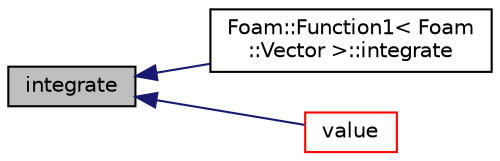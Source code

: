 digraph "integrate"
{
  bgcolor="transparent";
  edge [fontname="Helvetica",fontsize="10",labelfontname="Helvetica",labelfontsize="10"];
  node [fontname="Helvetica",fontsize="10",shape=record];
  rankdir="LR";
  Node2829 [label="integrate",height=0.2,width=0.4,color="black", fillcolor="grey75", style="filled", fontcolor="black"];
  Node2829 -> Node2830 [dir="back",color="midnightblue",fontsize="10",style="solid",fontname="Helvetica"];
  Node2830 [label="Foam::Function1\< Foam\l::Vector \>::integrate",height=0.2,width=0.4,color="black",URL="$a28813.html#a92f4ec49e86bf3c6098092803e832594",tooltip="Integrate between two (scalar) values. "];
  Node2829 -> Node2831 [dir="back",color="midnightblue",fontsize="10",style="solid",fontname="Helvetica"];
  Node2831 [label="value",height=0.2,width=0.4,color="red",URL="$a28833.html#ac11ed92391589b8953835586fa3cca8c",tooltip="Return Table value. "];
}
